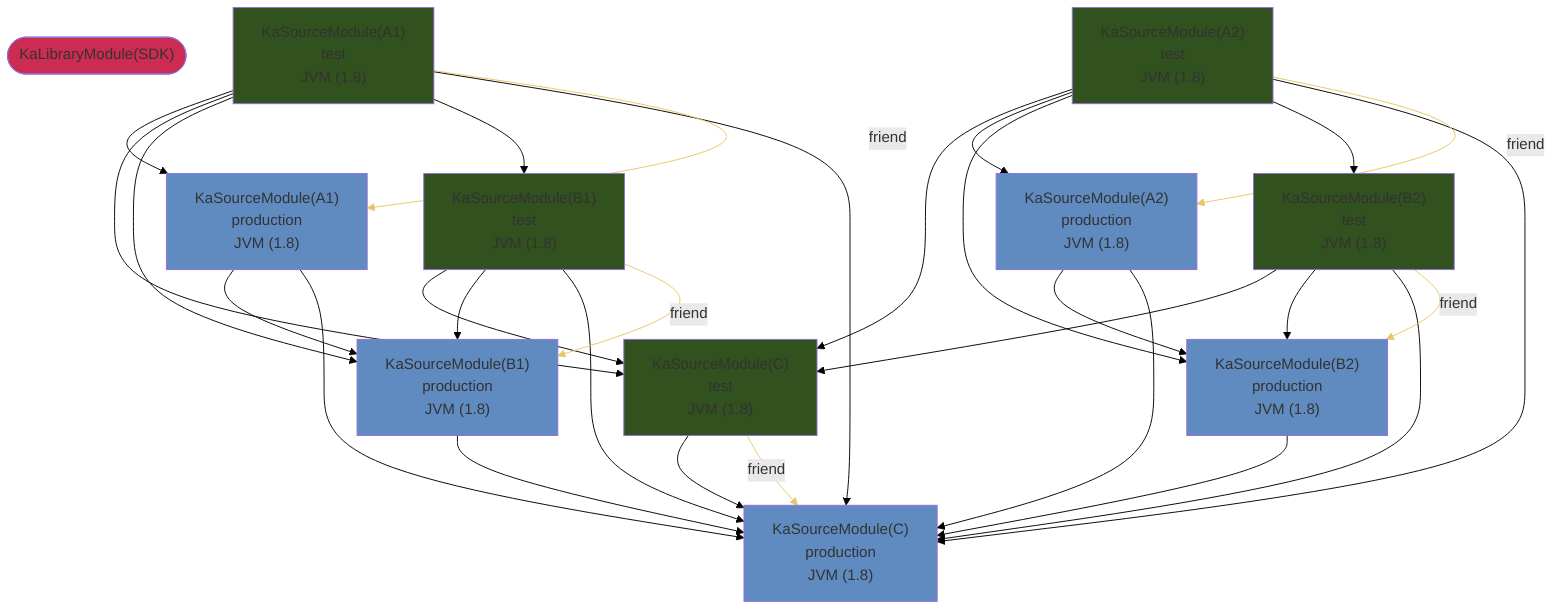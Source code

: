 graph TD
  KaLibraryModule_0(["KaLibraryModule(SDK)"])
  KaSourceModule_1["KaSourceModule(A1)<br />production<br />JVM (1.8)"]
  KaSourceModule_2["KaSourceModule(A1)<br />test<br />JVM (1.8)"]
  KaSourceModule_3["KaSourceModule(A2)<br />production<br />JVM (1.8)"]
  KaSourceModule_4["KaSourceModule(A2)<br />test<br />JVM (1.8)"]
  KaSourceModule_5["KaSourceModule(B1)<br />production<br />JVM (1.8)"]
  KaSourceModule_6["KaSourceModule(B1)<br />test<br />JVM (1.8)"]
  KaSourceModule_7["KaSourceModule(B2)<br />production<br />JVM (1.8)"]
  KaSourceModule_8["KaSourceModule(B2)<br />test<br />JVM (1.8)"]
  KaSourceModule_9["KaSourceModule(C)<br />production<br />JVM (1.8)"]
  KaSourceModule_10["KaSourceModule(C)<br />test<br />JVM (1.8)"]
  style KaLibraryModule_0 fill:#CC2B52
  style KaSourceModule_1 fill:#608BC1
  style KaSourceModule_2 fill:#31511E
  style KaSourceModule_3 fill:#608BC1
  style KaSourceModule_4 fill:#31511E
  style KaSourceModule_5 fill:#608BC1
  style KaSourceModule_6 fill:#31511E
  style KaSourceModule_7 fill:#608BC1
  style KaSourceModule_8 fill:#31511E
  style KaSourceModule_9 fill:#608BC1
  style KaSourceModule_10 fill:#31511E
  KaSourceModule_1 --> KaSourceModule_5
  KaSourceModule_1 --> KaSourceModule_9
  KaSourceModule_10 --> KaSourceModule_9
  KaSourceModule_2 --> KaSourceModule_1
  KaSourceModule_2 --> KaSourceModule_10
  KaSourceModule_2 --> KaSourceModule_5
  KaSourceModule_2 --> KaSourceModule_6
  KaSourceModule_2 --> KaSourceModule_9
  KaSourceModule_3 --> KaSourceModule_7
  KaSourceModule_3 --> KaSourceModule_9
  KaSourceModule_4 --> KaSourceModule_10
  KaSourceModule_4 --> KaSourceModule_3
  KaSourceModule_4 --> KaSourceModule_7
  KaSourceModule_4 --> KaSourceModule_8
  KaSourceModule_4 --> KaSourceModule_9
  KaSourceModule_5 --> KaSourceModule_9
  KaSourceModule_6 --> KaSourceModule_10
  KaSourceModule_6 --> KaSourceModule_5
  KaSourceModule_6 --> KaSourceModule_9
  KaSourceModule_7 --> KaSourceModule_9
  KaSourceModule_8 --> KaSourceModule_10
  KaSourceModule_8 --> KaSourceModule_7
  KaSourceModule_8 --> KaSourceModule_9
  KaSourceModule_10 --friend--> KaSourceModule_9
  KaSourceModule_2 --friend--> KaSourceModule_1
  KaSourceModule_4 --friend--> KaSourceModule_3
  KaSourceModule_6 --friend--> KaSourceModule_5
  KaSourceModule_8 --friend--> KaSourceModule_7
  linkStyle 0 stroke:black
  linkStyle 1 stroke:black
  linkStyle 2 stroke:black
  linkStyle 3 stroke:black
  linkStyle 4 stroke:black
  linkStyle 5 stroke:black
  linkStyle 6 stroke:black
  linkStyle 7 stroke:black
  linkStyle 8 stroke:black
  linkStyle 9 stroke:black
  linkStyle 10 stroke:black
  linkStyle 11 stroke:black
  linkStyle 12 stroke:black
  linkStyle 13 stroke:black
  linkStyle 14 stroke:black
  linkStyle 15 stroke:black
  linkStyle 16 stroke:black
  linkStyle 17 stroke:black
  linkStyle 18 stroke:black
  linkStyle 19 stroke:black
  linkStyle 20 stroke:black
  linkStyle 21 stroke:black
  linkStyle 22 stroke:black
  linkStyle 23 stroke:#E6C767
  linkStyle 24 stroke:#E6C767
  linkStyle 25 stroke:#E6C767
  linkStyle 26 stroke:#E6C767
  linkStyle 27 stroke:#E6C767